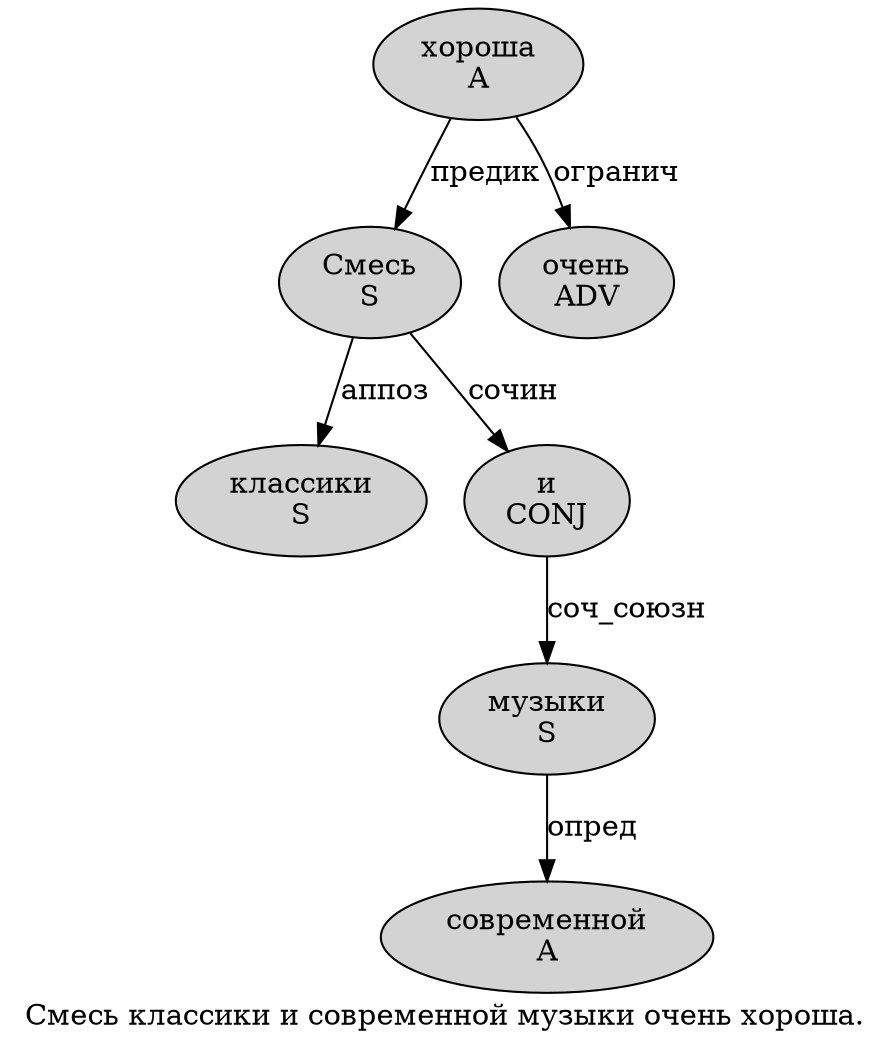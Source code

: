 digraph SENTENCE_3822 {
	graph [label="Смесь классики и современной музыки очень хороша."]
	node [style=filled]
		0 [label="Смесь
S" color="" fillcolor=lightgray penwidth=1 shape=ellipse]
		1 [label="классики
S" color="" fillcolor=lightgray penwidth=1 shape=ellipse]
		2 [label="и
CONJ" color="" fillcolor=lightgray penwidth=1 shape=ellipse]
		3 [label="современной
A" color="" fillcolor=lightgray penwidth=1 shape=ellipse]
		4 [label="музыки
S" color="" fillcolor=lightgray penwidth=1 shape=ellipse]
		5 [label="очень
ADV" color="" fillcolor=lightgray penwidth=1 shape=ellipse]
		6 [label="хороша
A" color="" fillcolor=lightgray penwidth=1 shape=ellipse]
			2 -> 4 [label="соч_союзн"]
			0 -> 1 [label="аппоз"]
			0 -> 2 [label="сочин"]
			4 -> 3 [label="опред"]
			6 -> 0 [label="предик"]
			6 -> 5 [label="огранич"]
}